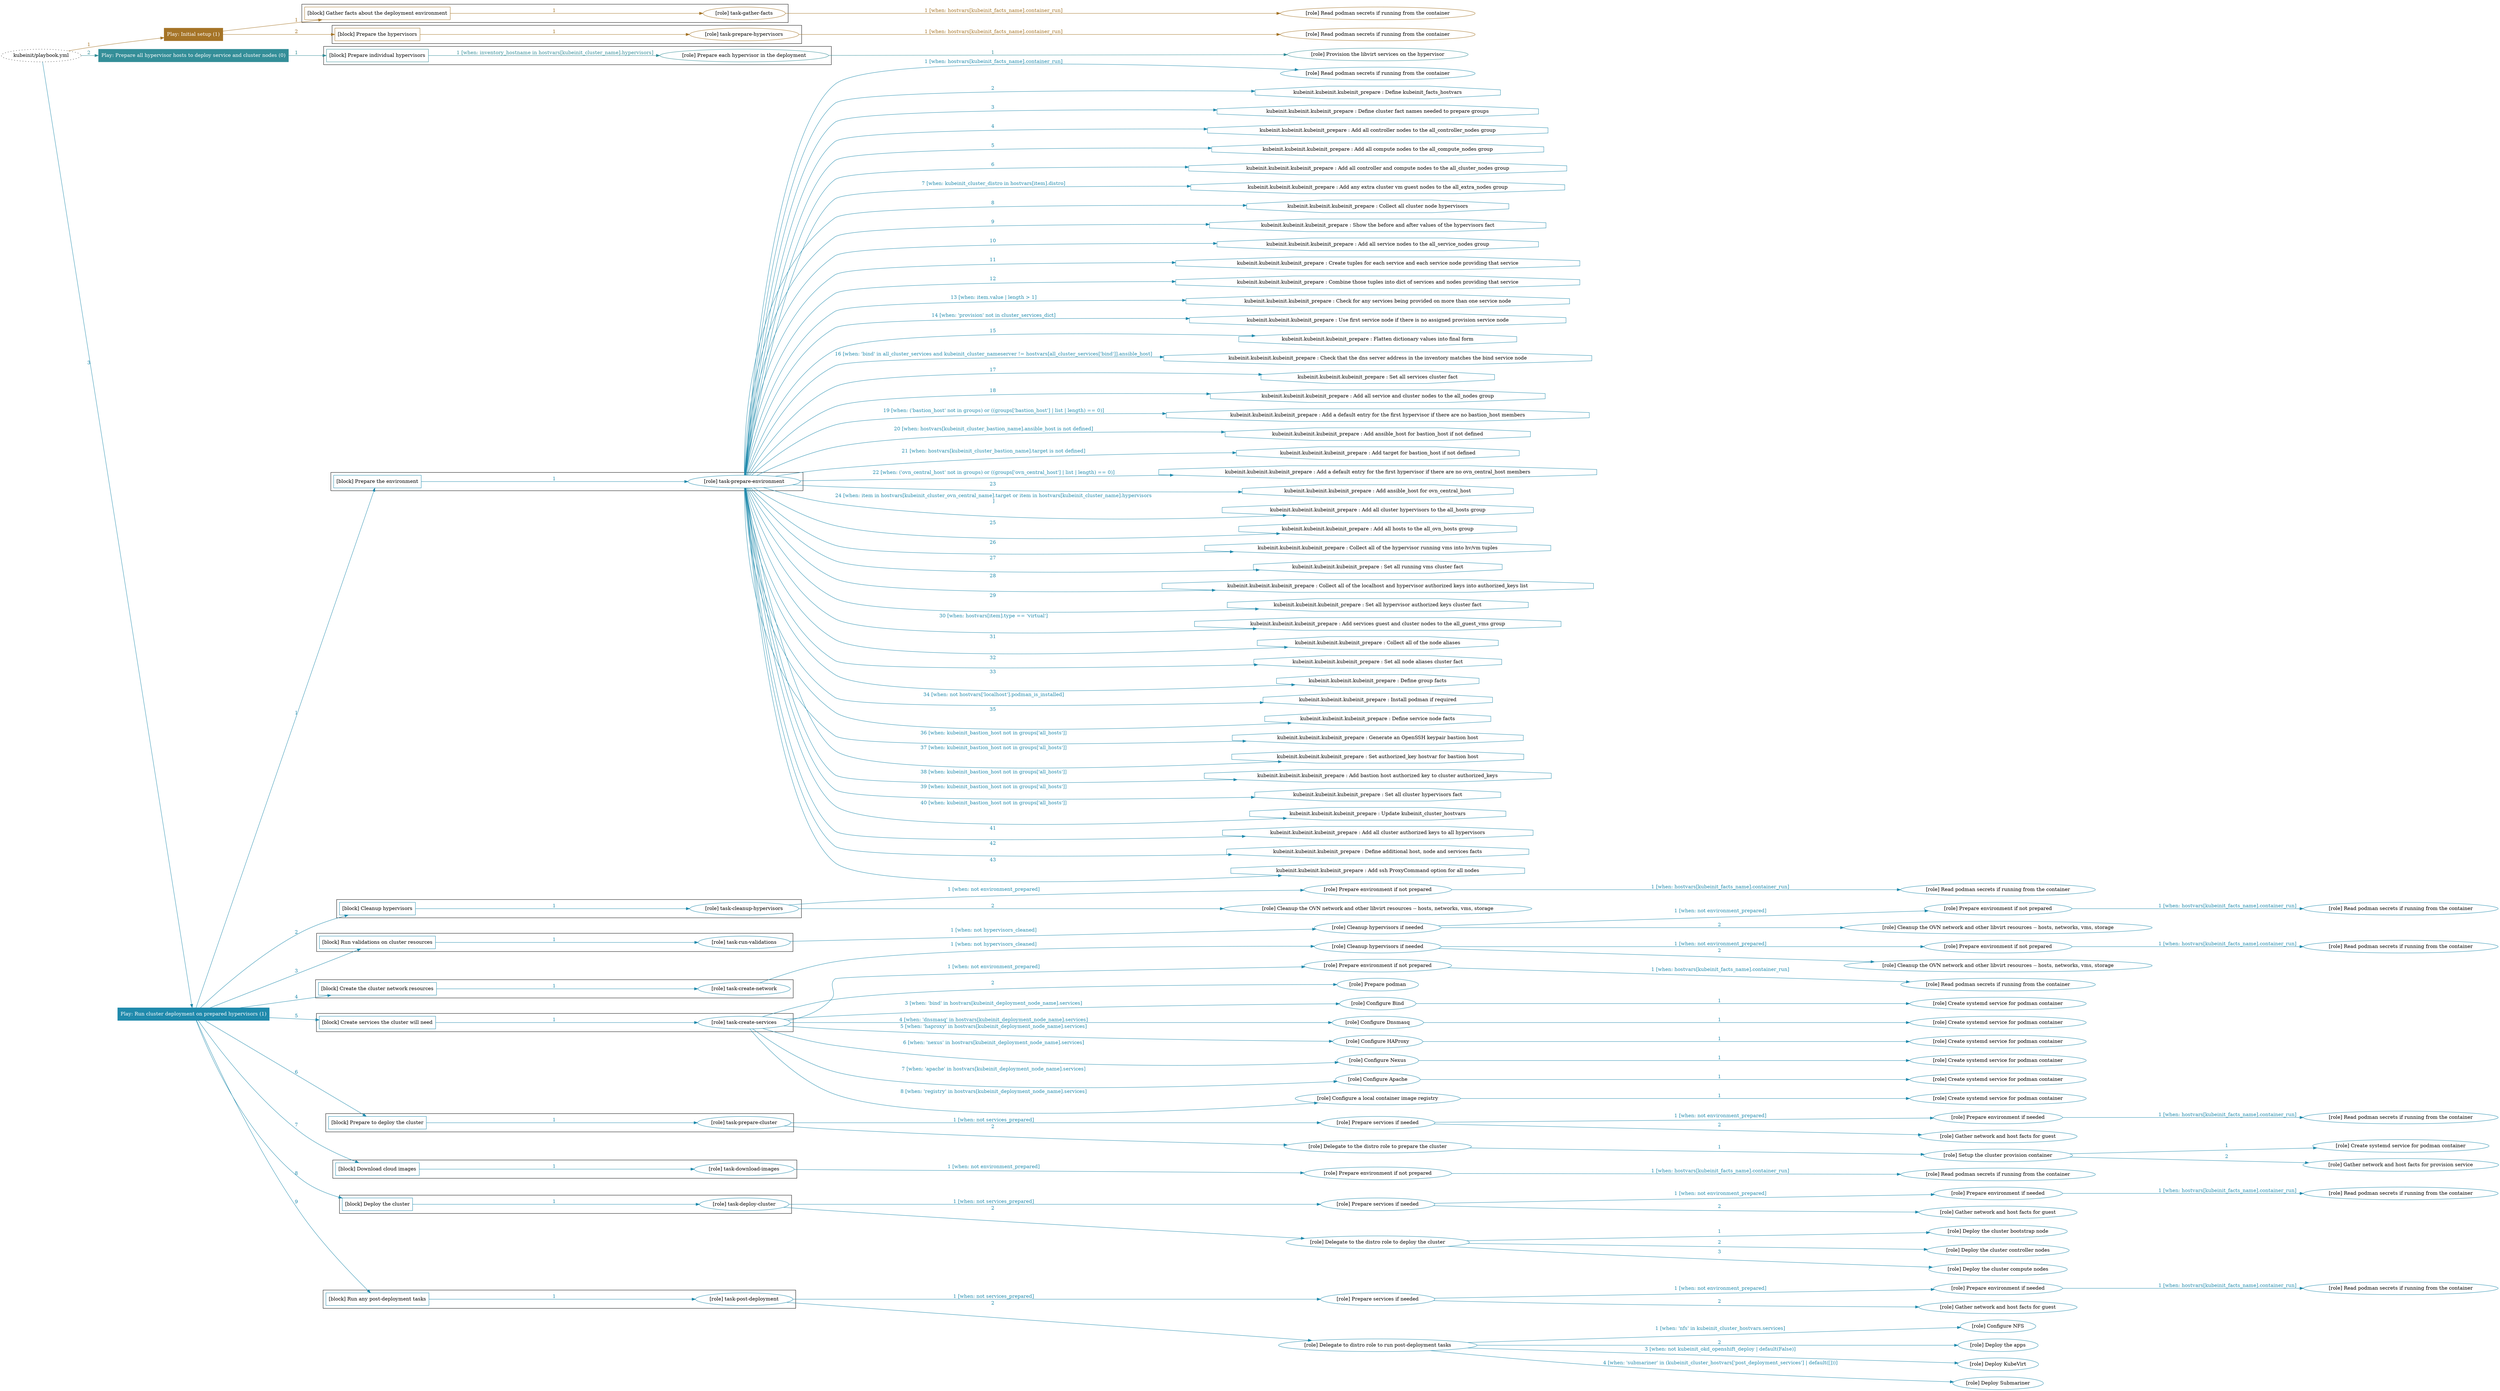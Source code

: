 digraph {
	graph [concentrate=true ordering=in rankdir=LR ratio=fill]
	edge [esep=5 sep=10]
	"kubeinit/playbook.yml" [id=root_node style=dotted]
	play_0750c342 [label="Play: Initial setup (1)" color="#a57427" fontcolor="#ffffff" id=play_0750c342 shape=box style=filled tooltip=localhost]
	"kubeinit/playbook.yml" -> play_0750c342 [label="1 " color="#a57427" fontcolor="#a57427" id=edge_cd7ab00b labeltooltip="1 " tooltip="1 "]
	subgraph "Read podman secrets if running from the container" {
		role_b4f8dbbe [label="[role] Read podman secrets if running from the container" color="#a57427" id=role_b4f8dbbe tooltip="Read podman secrets if running from the container"]
	}
	subgraph "task-gather-facts" {
		role_59fa0442 [label="[role] task-gather-facts" color="#a57427" id=role_59fa0442 tooltip="task-gather-facts"]
		role_59fa0442 -> role_b4f8dbbe [label="1 [when: hostvars[kubeinit_facts_name].container_run]" color="#a57427" fontcolor="#a57427" id=edge_5809fa13 labeltooltip="1 [when: hostvars[kubeinit_facts_name].container_run]" tooltip="1 [when: hostvars[kubeinit_facts_name].container_run]"]
	}
	subgraph "Read podman secrets if running from the container" {
		role_ba19ca9f [label="[role] Read podman secrets if running from the container" color="#a57427" id=role_ba19ca9f tooltip="Read podman secrets if running from the container"]
	}
	subgraph "task-prepare-hypervisors" {
		role_26409fd7 [label="[role] task-prepare-hypervisors" color="#a57427" id=role_26409fd7 tooltip="task-prepare-hypervisors"]
		role_26409fd7 -> role_ba19ca9f [label="1 [when: hostvars[kubeinit_facts_name].container_run]" color="#a57427" fontcolor="#a57427" id=edge_7b28fd27 labeltooltip="1 [when: hostvars[kubeinit_facts_name].container_run]" tooltip="1 [when: hostvars[kubeinit_facts_name].container_run]"]
	}
	subgraph "Play: Initial setup (1)" {
		play_0750c342 -> block_a56af4fc [label=1 color="#a57427" fontcolor="#a57427" id=edge_310ad027 labeltooltip=1 tooltip=1]
		subgraph cluster_block_a56af4fc {
			block_a56af4fc [label="[block] Gather facts about the deployment environment" color="#a57427" id=block_a56af4fc labeltooltip="Gather facts about the deployment environment" shape=box tooltip="Gather facts about the deployment environment"]
			block_a56af4fc -> role_59fa0442 [label="1 " color="#a57427" fontcolor="#a57427" id=edge_2b6f80ed labeltooltip="1 " tooltip="1 "]
		}
		play_0750c342 -> block_34ead223 [label=2 color="#a57427" fontcolor="#a57427" id=edge_8c67d4a4 labeltooltip=2 tooltip=2]
		subgraph cluster_block_34ead223 {
			block_34ead223 [label="[block] Prepare the hypervisors" color="#a57427" id=block_34ead223 labeltooltip="Prepare the hypervisors" shape=box tooltip="Prepare the hypervisors"]
			block_34ead223 -> role_26409fd7 [label="1 " color="#a57427" fontcolor="#a57427" id=edge_e197d2fa labeltooltip="1 " tooltip="1 "]
		}
	}
	play_acce6127 [label="Play: Prepare all hypervisor hosts to deploy service and cluster nodes (0)" color="#348e98" fontcolor="#ffffff" id=play_acce6127 shape=box style=filled tooltip="Play: Prepare all hypervisor hosts to deploy service and cluster nodes (0)"]
	"kubeinit/playbook.yml" -> play_acce6127 [label="2 " color="#348e98" fontcolor="#348e98" id=edge_386b9043 labeltooltip="2 " tooltip="2 "]
	subgraph "Provision the libvirt services on the hypervisor" {
		role_bcc1d21d [label="[role] Provision the libvirt services on the hypervisor" color="#348e98" id=role_bcc1d21d tooltip="Provision the libvirt services on the hypervisor"]
	}
	subgraph "Prepare each hypervisor in the deployment" {
		role_1dcd728d [label="[role] Prepare each hypervisor in the deployment" color="#348e98" id=role_1dcd728d tooltip="Prepare each hypervisor in the deployment"]
		role_1dcd728d -> role_bcc1d21d [label="1 " color="#348e98" fontcolor="#348e98" id=edge_e97623fa labeltooltip="1 " tooltip="1 "]
	}
	subgraph "Play: Prepare all hypervisor hosts to deploy service and cluster nodes (0)" {
		play_acce6127 -> block_71f68fdb [label=1 color="#348e98" fontcolor="#348e98" id=edge_a4d4b7b7 labeltooltip=1 tooltip=1]
		subgraph cluster_block_71f68fdb {
			block_71f68fdb [label="[block] Prepare individual hypervisors" color="#348e98" id=block_71f68fdb labeltooltip="Prepare individual hypervisors" shape=box tooltip="Prepare individual hypervisors"]
			block_71f68fdb -> role_1dcd728d [label="1 [when: inventory_hostname in hostvars[kubeinit_cluster_name].hypervisors]" color="#348e98" fontcolor="#348e98" id=edge_251f8627 labeltooltip="1 [when: inventory_hostname in hostvars[kubeinit_cluster_name].hypervisors]" tooltip="1 [when: inventory_hostname in hostvars[kubeinit_cluster_name].hypervisors]"]
		}
	}
	play_defe7d44 [label="Play: Run cluster deployment on prepared hypervisors (1)" color="#208aac" fontcolor="#ffffff" id=play_defe7d44 shape=box style=filled tooltip=localhost]
	"kubeinit/playbook.yml" -> play_defe7d44 [label="3 " color="#208aac" fontcolor="#208aac" id=edge_e9c4665d labeltooltip="3 " tooltip="3 "]
	subgraph "Read podman secrets if running from the container" {
		role_ded83937 [label="[role] Read podman secrets if running from the container" color="#208aac" id=role_ded83937 tooltip="Read podman secrets if running from the container"]
	}
	subgraph "task-prepare-environment" {
		role_6738e294 [label="[role] task-prepare-environment" color="#208aac" id=role_6738e294 tooltip="task-prepare-environment"]
		role_6738e294 -> role_ded83937 [label="1 [when: hostvars[kubeinit_facts_name].container_run]" color="#208aac" fontcolor="#208aac" id=edge_c6b33b0e labeltooltip="1 [when: hostvars[kubeinit_facts_name].container_run]" tooltip="1 [when: hostvars[kubeinit_facts_name].container_run]"]
		task_a7ee99b5 [label="kubeinit.kubeinit.kubeinit_prepare : Define kubeinit_facts_hostvars" color="#208aac" id=task_a7ee99b5 shape=octagon tooltip="kubeinit.kubeinit.kubeinit_prepare : Define kubeinit_facts_hostvars"]
		role_6738e294 -> task_a7ee99b5 [label="2 " color="#208aac" fontcolor="#208aac" id=edge_3685bea6 labeltooltip="2 " tooltip="2 "]
		task_901c59c9 [label="kubeinit.kubeinit.kubeinit_prepare : Define cluster fact names needed to prepare groups" color="#208aac" id=task_901c59c9 shape=octagon tooltip="kubeinit.kubeinit.kubeinit_prepare : Define cluster fact names needed to prepare groups"]
		role_6738e294 -> task_901c59c9 [label="3 " color="#208aac" fontcolor="#208aac" id=edge_b41d7143 labeltooltip="3 " tooltip="3 "]
		task_30855913 [label="kubeinit.kubeinit.kubeinit_prepare : Add all controller nodes to the all_controller_nodes group" color="#208aac" id=task_30855913 shape=octagon tooltip="kubeinit.kubeinit.kubeinit_prepare : Add all controller nodes to the all_controller_nodes group"]
		role_6738e294 -> task_30855913 [label="4 " color="#208aac" fontcolor="#208aac" id=edge_d11277e4 labeltooltip="4 " tooltip="4 "]
		task_7988deaf [label="kubeinit.kubeinit.kubeinit_prepare : Add all compute nodes to the all_compute_nodes group" color="#208aac" id=task_7988deaf shape=octagon tooltip="kubeinit.kubeinit.kubeinit_prepare : Add all compute nodes to the all_compute_nodes group"]
		role_6738e294 -> task_7988deaf [label="5 " color="#208aac" fontcolor="#208aac" id=edge_8cef74d5 labeltooltip="5 " tooltip="5 "]
		task_b2cf9618 [label="kubeinit.kubeinit.kubeinit_prepare : Add all controller and compute nodes to the all_cluster_nodes group" color="#208aac" id=task_b2cf9618 shape=octagon tooltip="kubeinit.kubeinit.kubeinit_prepare : Add all controller and compute nodes to the all_cluster_nodes group"]
		role_6738e294 -> task_b2cf9618 [label="6 " color="#208aac" fontcolor="#208aac" id=edge_cb36f9f9 labeltooltip="6 " tooltip="6 "]
		task_8db03744 [label="kubeinit.kubeinit.kubeinit_prepare : Add any extra cluster vm guest nodes to the all_extra_nodes group" color="#208aac" id=task_8db03744 shape=octagon tooltip="kubeinit.kubeinit.kubeinit_prepare : Add any extra cluster vm guest nodes to the all_extra_nodes group"]
		role_6738e294 -> task_8db03744 [label="7 [when: kubeinit_cluster_distro in hostvars[item].distro]" color="#208aac" fontcolor="#208aac" id=edge_9c3bc94d labeltooltip="7 [when: kubeinit_cluster_distro in hostvars[item].distro]" tooltip="7 [when: kubeinit_cluster_distro in hostvars[item].distro]"]
		task_4fd20e1c [label="kubeinit.kubeinit.kubeinit_prepare : Collect all cluster node hypervisors" color="#208aac" id=task_4fd20e1c shape=octagon tooltip="kubeinit.kubeinit.kubeinit_prepare : Collect all cluster node hypervisors"]
		role_6738e294 -> task_4fd20e1c [label="8 " color="#208aac" fontcolor="#208aac" id=edge_742797e6 labeltooltip="8 " tooltip="8 "]
		task_ff12f135 [label="kubeinit.kubeinit.kubeinit_prepare : Show the before and after values of the hypervisors fact" color="#208aac" id=task_ff12f135 shape=octagon tooltip="kubeinit.kubeinit.kubeinit_prepare : Show the before and after values of the hypervisors fact"]
		role_6738e294 -> task_ff12f135 [label="9 " color="#208aac" fontcolor="#208aac" id=edge_9cc5b2fb labeltooltip="9 " tooltip="9 "]
		task_de81e41e [label="kubeinit.kubeinit.kubeinit_prepare : Add all service nodes to the all_service_nodes group" color="#208aac" id=task_de81e41e shape=octagon tooltip="kubeinit.kubeinit.kubeinit_prepare : Add all service nodes to the all_service_nodes group"]
		role_6738e294 -> task_de81e41e [label="10 " color="#208aac" fontcolor="#208aac" id=edge_3a4490fd labeltooltip="10 " tooltip="10 "]
		task_b5bfae6d [label="kubeinit.kubeinit.kubeinit_prepare : Create tuples for each service and each service node providing that service" color="#208aac" id=task_b5bfae6d shape=octagon tooltip="kubeinit.kubeinit.kubeinit_prepare : Create tuples for each service and each service node providing that service"]
		role_6738e294 -> task_b5bfae6d [label="11 " color="#208aac" fontcolor="#208aac" id=edge_7dd55641 labeltooltip="11 " tooltip="11 "]
		task_fe66a1b2 [label="kubeinit.kubeinit.kubeinit_prepare : Combine those tuples into dict of services and nodes providing that service" color="#208aac" id=task_fe66a1b2 shape=octagon tooltip="kubeinit.kubeinit.kubeinit_prepare : Combine those tuples into dict of services and nodes providing that service"]
		role_6738e294 -> task_fe66a1b2 [label="12 " color="#208aac" fontcolor="#208aac" id=edge_0180ec2f labeltooltip="12 " tooltip="12 "]
		task_8ec5213f [label="kubeinit.kubeinit.kubeinit_prepare : Check for any services being provided on more than one service node" color="#208aac" id=task_8ec5213f shape=octagon tooltip="kubeinit.kubeinit.kubeinit_prepare : Check for any services being provided on more than one service node"]
		role_6738e294 -> task_8ec5213f [label="13 [when: item.value | length > 1]" color="#208aac" fontcolor="#208aac" id=edge_d1ba348f labeltooltip="13 [when: item.value | length > 1]" tooltip="13 [when: item.value | length > 1]"]
		task_846b5fb4 [label="kubeinit.kubeinit.kubeinit_prepare : Use first service node if there is no assigned provision service node" color="#208aac" id=task_846b5fb4 shape=octagon tooltip="kubeinit.kubeinit.kubeinit_prepare : Use first service node if there is no assigned provision service node"]
		role_6738e294 -> task_846b5fb4 [label="14 [when: 'provision' not in cluster_services_dict]" color="#208aac" fontcolor="#208aac" id=edge_5fa0a3f3 labeltooltip="14 [when: 'provision' not in cluster_services_dict]" tooltip="14 [when: 'provision' not in cluster_services_dict]"]
		task_5d16819e [label="kubeinit.kubeinit.kubeinit_prepare : Flatten dictionary values into final form" color="#208aac" id=task_5d16819e shape=octagon tooltip="kubeinit.kubeinit.kubeinit_prepare : Flatten dictionary values into final form"]
		role_6738e294 -> task_5d16819e [label="15 " color="#208aac" fontcolor="#208aac" id=edge_2e2dce65 labeltooltip="15 " tooltip="15 "]
		task_d8ac1c28 [label="kubeinit.kubeinit.kubeinit_prepare : Check that the dns server address in the inventory matches the bind service node" color="#208aac" id=task_d8ac1c28 shape=octagon tooltip="kubeinit.kubeinit.kubeinit_prepare : Check that the dns server address in the inventory matches the bind service node"]
		role_6738e294 -> task_d8ac1c28 [label="16 [when: 'bind' in all_cluster_services and kubeinit_cluster_nameserver != hostvars[all_cluster_services['bind']].ansible_host]" color="#208aac" fontcolor="#208aac" id=edge_bf0bb4c6 labeltooltip="16 [when: 'bind' in all_cluster_services and kubeinit_cluster_nameserver != hostvars[all_cluster_services['bind']].ansible_host]" tooltip="16 [when: 'bind' in all_cluster_services and kubeinit_cluster_nameserver != hostvars[all_cluster_services['bind']].ansible_host]"]
		task_f76924d7 [label="kubeinit.kubeinit.kubeinit_prepare : Set all services cluster fact" color="#208aac" id=task_f76924d7 shape=octagon tooltip="kubeinit.kubeinit.kubeinit_prepare : Set all services cluster fact"]
		role_6738e294 -> task_f76924d7 [label="17 " color="#208aac" fontcolor="#208aac" id=edge_b70cb277 labeltooltip="17 " tooltip="17 "]
		task_6c357f5b [label="kubeinit.kubeinit.kubeinit_prepare : Add all service and cluster nodes to the all_nodes group" color="#208aac" id=task_6c357f5b shape=octagon tooltip="kubeinit.kubeinit.kubeinit_prepare : Add all service and cluster nodes to the all_nodes group"]
		role_6738e294 -> task_6c357f5b [label="18 " color="#208aac" fontcolor="#208aac" id=edge_6fe3b183 labeltooltip="18 " tooltip="18 "]
		task_a855d10a [label="kubeinit.kubeinit.kubeinit_prepare : Add a default entry for the first hypervisor if there are no bastion_host members" color="#208aac" id=task_a855d10a shape=octagon tooltip="kubeinit.kubeinit.kubeinit_prepare : Add a default entry for the first hypervisor if there are no bastion_host members"]
		role_6738e294 -> task_a855d10a [label="19 [when: ('bastion_host' not in groups) or ((groups['bastion_host'] | list | length) == 0)]" color="#208aac" fontcolor="#208aac" id=edge_f35ee089 labeltooltip="19 [when: ('bastion_host' not in groups) or ((groups['bastion_host'] | list | length) == 0)]" tooltip="19 [when: ('bastion_host' not in groups) or ((groups['bastion_host'] | list | length) == 0)]"]
		task_51d59e52 [label="kubeinit.kubeinit.kubeinit_prepare : Add ansible_host for bastion_host if not defined" color="#208aac" id=task_51d59e52 shape=octagon tooltip="kubeinit.kubeinit.kubeinit_prepare : Add ansible_host for bastion_host if not defined"]
		role_6738e294 -> task_51d59e52 [label="20 [when: hostvars[kubeinit_cluster_bastion_name].ansible_host is not defined]" color="#208aac" fontcolor="#208aac" id=edge_2c4a869c labeltooltip="20 [when: hostvars[kubeinit_cluster_bastion_name].ansible_host is not defined]" tooltip="20 [when: hostvars[kubeinit_cluster_bastion_name].ansible_host is not defined]"]
		task_f49da824 [label="kubeinit.kubeinit.kubeinit_prepare : Add target for bastion_host if not defined" color="#208aac" id=task_f49da824 shape=octagon tooltip="kubeinit.kubeinit.kubeinit_prepare : Add target for bastion_host if not defined"]
		role_6738e294 -> task_f49da824 [label="21 [when: hostvars[kubeinit_cluster_bastion_name].target is not defined]" color="#208aac" fontcolor="#208aac" id=edge_ed4723fa labeltooltip="21 [when: hostvars[kubeinit_cluster_bastion_name].target is not defined]" tooltip="21 [when: hostvars[kubeinit_cluster_bastion_name].target is not defined]"]
		task_355dfbe6 [label="kubeinit.kubeinit.kubeinit_prepare : Add a default entry for the first hypervisor if there are no ovn_central_host members" color="#208aac" id=task_355dfbe6 shape=octagon tooltip="kubeinit.kubeinit.kubeinit_prepare : Add a default entry for the first hypervisor if there are no ovn_central_host members"]
		role_6738e294 -> task_355dfbe6 [label="22 [when: ('ovn_central_host' not in groups) or ((groups['ovn_central_host'] | list | length) == 0)]" color="#208aac" fontcolor="#208aac" id=edge_ed050da9 labeltooltip="22 [when: ('ovn_central_host' not in groups) or ((groups['ovn_central_host'] | list | length) == 0)]" tooltip="22 [when: ('ovn_central_host' not in groups) or ((groups['ovn_central_host'] | list | length) == 0)]"]
		task_a4a00b4c [label="kubeinit.kubeinit.kubeinit_prepare : Add ansible_host for ovn_central_host" color="#208aac" id=task_a4a00b4c shape=octagon tooltip="kubeinit.kubeinit.kubeinit_prepare : Add ansible_host for ovn_central_host"]
		role_6738e294 -> task_a4a00b4c [label="23 " color="#208aac" fontcolor="#208aac" id=edge_114f95b7 labeltooltip="23 " tooltip="23 "]
		task_a72c493d [label="kubeinit.kubeinit.kubeinit_prepare : Add all cluster hypervisors to the all_hosts group" color="#208aac" id=task_a72c493d shape=octagon tooltip="kubeinit.kubeinit.kubeinit_prepare : Add all cluster hypervisors to the all_hosts group"]
		role_6738e294 -> task_a72c493d [label="24 [when: item in hostvars[kubeinit_cluster_ovn_central_name].target or item in hostvars[kubeinit_cluster_name].hypervisors
]" color="#208aac" fontcolor="#208aac" id=edge_83f2b2b4 labeltooltip="24 [when: item in hostvars[kubeinit_cluster_ovn_central_name].target or item in hostvars[kubeinit_cluster_name].hypervisors
]" tooltip="24 [when: item in hostvars[kubeinit_cluster_ovn_central_name].target or item in hostvars[kubeinit_cluster_name].hypervisors
]"]
		task_2e0d4c7d [label="kubeinit.kubeinit.kubeinit_prepare : Add all hosts to the all_ovn_hosts group" color="#208aac" id=task_2e0d4c7d shape=octagon tooltip="kubeinit.kubeinit.kubeinit_prepare : Add all hosts to the all_ovn_hosts group"]
		role_6738e294 -> task_2e0d4c7d [label="25 " color="#208aac" fontcolor="#208aac" id=edge_40facaba labeltooltip="25 " tooltip="25 "]
		task_2628ba61 [label="kubeinit.kubeinit.kubeinit_prepare : Collect all of the hypervisor running vms into hv/vm tuples" color="#208aac" id=task_2628ba61 shape=octagon tooltip="kubeinit.kubeinit.kubeinit_prepare : Collect all of the hypervisor running vms into hv/vm tuples"]
		role_6738e294 -> task_2628ba61 [label="26 " color="#208aac" fontcolor="#208aac" id=edge_1b3a96f9 labeltooltip="26 " tooltip="26 "]
		task_77c4fe24 [label="kubeinit.kubeinit.kubeinit_prepare : Set all running vms cluster fact" color="#208aac" id=task_77c4fe24 shape=octagon tooltip="kubeinit.kubeinit.kubeinit_prepare : Set all running vms cluster fact"]
		role_6738e294 -> task_77c4fe24 [label="27 " color="#208aac" fontcolor="#208aac" id=edge_c7836c38 labeltooltip="27 " tooltip="27 "]
		task_bbc47a83 [label="kubeinit.kubeinit.kubeinit_prepare : Collect all of the localhost and hypervisor authorized keys into authorized_keys list" color="#208aac" id=task_bbc47a83 shape=octagon tooltip="kubeinit.kubeinit.kubeinit_prepare : Collect all of the localhost and hypervisor authorized keys into authorized_keys list"]
		role_6738e294 -> task_bbc47a83 [label="28 " color="#208aac" fontcolor="#208aac" id=edge_43bd6fa8 labeltooltip="28 " tooltip="28 "]
		task_c9c0b749 [label="kubeinit.kubeinit.kubeinit_prepare : Set all hypervisor authorized keys cluster fact" color="#208aac" id=task_c9c0b749 shape=octagon tooltip="kubeinit.kubeinit.kubeinit_prepare : Set all hypervisor authorized keys cluster fact"]
		role_6738e294 -> task_c9c0b749 [label="29 " color="#208aac" fontcolor="#208aac" id=edge_d86fe4d7 labeltooltip="29 " tooltip="29 "]
		task_cf0b737d [label="kubeinit.kubeinit.kubeinit_prepare : Add services guest and cluster nodes to the all_guest_vms group" color="#208aac" id=task_cf0b737d shape=octagon tooltip="kubeinit.kubeinit.kubeinit_prepare : Add services guest and cluster nodes to the all_guest_vms group"]
		role_6738e294 -> task_cf0b737d [label="30 [when: hostvars[item].type == 'virtual']" color="#208aac" fontcolor="#208aac" id=edge_9edc6613 labeltooltip="30 [when: hostvars[item].type == 'virtual']" tooltip="30 [when: hostvars[item].type == 'virtual']"]
		task_7d52cacf [label="kubeinit.kubeinit.kubeinit_prepare : Collect all of the node aliases" color="#208aac" id=task_7d52cacf shape=octagon tooltip="kubeinit.kubeinit.kubeinit_prepare : Collect all of the node aliases"]
		role_6738e294 -> task_7d52cacf [label="31 " color="#208aac" fontcolor="#208aac" id=edge_742c188f labeltooltip="31 " tooltip="31 "]
		task_f2b3d2d5 [label="kubeinit.kubeinit.kubeinit_prepare : Set all node aliases cluster fact" color="#208aac" id=task_f2b3d2d5 shape=octagon tooltip="kubeinit.kubeinit.kubeinit_prepare : Set all node aliases cluster fact"]
		role_6738e294 -> task_f2b3d2d5 [label="32 " color="#208aac" fontcolor="#208aac" id=edge_334b7150 labeltooltip="32 " tooltip="32 "]
		task_d31c78da [label="kubeinit.kubeinit.kubeinit_prepare : Define group facts" color="#208aac" id=task_d31c78da shape=octagon tooltip="kubeinit.kubeinit.kubeinit_prepare : Define group facts"]
		role_6738e294 -> task_d31c78da [label="33 " color="#208aac" fontcolor="#208aac" id=edge_0a697d70 labeltooltip="33 " tooltip="33 "]
		task_1af336a4 [label="kubeinit.kubeinit.kubeinit_prepare : Install podman if required" color="#208aac" id=task_1af336a4 shape=octagon tooltip="kubeinit.kubeinit.kubeinit_prepare : Install podman if required"]
		role_6738e294 -> task_1af336a4 [label="34 [when: not hostvars['localhost'].podman_is_installed]" color="#208aac" fontcolor="#208aac" id=edge_3eaaa872 labeltooltip="34 [when: not hostvars['localhost'].podman_is_installed]" tooltip="34 [when: not hostvars['localhost'].podman_is_installed]"]
		task_78cdea9b [label="kubeinit.kubeinit.kubeinit_prepare : Define service node facts" color="#208aac" id=task_78cdea9b shape=octagon tooltip="kubeinit.kubeinit.kubeinit_prepare : Define service node facts"]
		role_6738e294 -> task_78cdea9b [label="35 " color="#208aac" fontcolor="#208aac" id=edge_966bbf90 labeltooltip="35 " tooltip="35 "]
		task_11913250 [label="kubeinit.kubeinit.kubeinit_prepare : Generate an OpenSSH keypair bastion host" color="#208aac" id=task_11913250 shape=octagon tooltip="kubeinit.kubeinit.kubeinit_prepare : Generate an OpenSSH keypair bastion host"]
		role_6738e294 -> task_11913250 [label="36 [when: kubeinit_bastion_host not in groups['all_hosts']]" color="#208aac" fontcolor="#208aac" id=edge_60a6ae35 labeltooltip="36 [when: kubeinit_bastion_host not in groups['all_hosts']]" tooltip="36 [when: kubeinit_bastion_host not in groups['all_hosts']]"]
		task_5832301c [label="kubeinit.kubeinit.kubeinit_prepare : Set authorized_key hostvar for bastion host" color="#208aac" id=task_5832301c shape=octagon tooltip="kubeinit.kubeinit.kubeinit_prepare : Set authorized_key hostvar for bastion host"]
		role_6738e294 -> task_5832301c [label="37 [when: kubeinit_bastion_host not in groups['all_hosts']]" color="#208aac" fontcolor="#208aac" id=edge_088b9211 labeltooltip="37 [when: kubeinit_bastion_host not in groups['all_hosts']]" tooltip="37 [when: kubeinit_bastion_host not in groups['all_hosts']]"]
		task_c9309b7a [label="kubeinit.kubeinit.kubeinit_prepare : Add bastion host authorized key to cluster authorized_keys" color="#208aac" id=task_c9309b7a shape=octagon tooltip="kubeinit.kubeinit.kubeinit_prepare : Add bastion host authorized key to cluster authorized_keys"]
		role_6738e294 -> task_c9309b7a [label="38 [when: kubeinit_bastion_host not in groups['all_hosts']]" color="#208aac" fontcolor="#208aac" id=edge_61eada95 labeltooltip="38 [when: kubeinit_bastion_host not in groups['all_hosts']]" tooltip="38 [when: kubeinit_bastion_host not in groups['all_hosts']]"]
		task_9e5140c2 [label="kubeinit.kubeinit.kubeinit_prepare : Set all cluster hypervisors fact" color="#208aac" id=task_9e5140c2 shape=octagon tooltip="kubeinit.kubeinit.kubeinit_prepare : Set all cluster hypervisors fact"]
		role_6738e294 -> task_9e5140c2 [label="39 [when: kubeinit_bastion_host not in groups['all_hosts']]" color="#208aac" fontcolor="#208aac" id=edge_91af032f labeltooltip="39 [when: kubeinit_bastion_host not in groups['all_hosts']]" tooltip="39 [when: kubeinit_bastion_host not in groups['all_hosts']]"]
		task_94124c3d [label="kubeinit.kubeinit.kubeinit_prepare : Update kubeinit_cluster_hostvars" color="#208aac" id=task_94124c3d shape=octagon tooltip="kubeinit.kubeinit.kubeinit_prepare : Update kubeinit_cluster_hostvars"]
		role_6738e294 -> task_94124c3d [label="40 [when: kubeinit_bastion_host not in groups['all_hosts']]" color="#208aac" fontcolor="#208aac" id=edge_836b0a55 labeltooltip="40 [when: kubeinit_bastion_host not in groups['all_hosts']]" tooltip="40 [when: kubeinit_bastion_host not in groups['all_hosts']]"]
		task_5de2e914 [label="kubeinit.kubeinit.kubeinit_prepare : Add all cluster authorized keys to all hypervisors" color="#208aac" id=task_5de2e914 shape=octagon tooltip="kubeinit.kubeinit.kubeinit_prepare : Add all cluster authorized keys to all hypervisors"]
		role_6738e294 -> task_5de2e914 [label="41 " color="#208aac" fontcolor="#208aac" id=edge_c205887a labeltooltip="41 " tooltip="41 "]
		task_0eb5ec5f [label="kubeinit.kubeinit.kubeinit_prepare : Define additional host, node and services facts" color="#208aac" id=task_0eb5ec5f shape=octagon tooltip="kubeinit.kubeinit.kubeinit_prepare : Define additional host, node and services facts"]
		role_6738e294 -> task_0eb5ec5f [label="42 " color="#208aac" fontcolor="#208aac" id=edge_37d6590b labeltooltip="42 " tooltip="42 "]
		task_e4d03f3c [label="kubeinit.kubeinit.kubeinit_prepare : Add ssh ProxyCommand option for all nodes" color="#208aac" id=task_e4d03f3c shape=octagon tooltip="kubeinit.kubeinit.kubeinit_prepare : Add ssh ProxyCommand option for all nodes"]
		role_6738e294 -> task_e4d03f3c [label="43 " color="#208aac" fontcolor="#208aac" id=edge_072eeece labeltooltip="43 " tooltip="43 "]
	}
	subgraph "Read podman secrets if running from the container" {
		role_9cf4b671 [label="[role] Read podman secrets if running from the container" color="#208aac" id=role_9cf4b671 tooltip="Read podman secrets if running from the container"]
	}
	subgraph "Prepare environment if not prepared" {
		role_4db2438a [label="[role] Prepare environment if not prepared" color="#208aac" id=role_4db2438a tooltip="Prepare environment if not prepared"]
		role_4db2438a -> role_9cf4b671 [label="1 [when: hostvars[kubeinit_facts_name].container_run]" color="#208aac" fontcolor="#208aac" id=edge_645856cc labeltooltip="1 [when: hostvars[kubeinit_facts_name].container_run]" tooltip="1 [when: hostvars[kubeinit_facts_name].container_run]"]
	}
	subgraph "Cleanup the OVN network and other libvirt resources -- hosts, networks, vms, storage" {
		role_7667d8f0 [label="[role] Cleanup the OVN network and other libvirt resources -- hosts, networks, vms, storage" color="#208aac" id=role_7667d8f0 tooltip="Cleanup the OVN network and other libvirt resources -- hosts, networks, vms, storage"]
	}
	subgraph "task-cleanup-hypervisors" {
		role_ce7c150f [label="[role] task-cleanup-hypervisors" color="#208aac" id=role_ce7c150f tooltip="task-cleanup-hypervisors"]
		role_ce7c150f -> role_4db2438a [label="1 [when: not environment_prepared]" color="#208aac" fontcolor="#208aac" id=edge_ef11c514 labeltooltip="1 [when: not environment_prepared]" tooltip="1 [when: not environment_prepared]"]
		role_ce7c150f -> role_7667d8f0 [label="2 " color="#208aac" fontcolor="#208aac" id=edge_974cb51a labeltooltip="2 " tooltip="2 "]
	}
	subgraph "Read podman secrets if running from the container" {
		role_9a7134e4 [label="[role] Read podman secrets if running from the container" color="#208aac" id=role_9a7134e4 tooltip="Read podman secrets if running from the container"]
	}
	subgraph "Prepare environment if not prepared" {
		role_61463356 [label="[role] Prepare environment if not prepared" color="#208aac" id=role_61463356 tooltip="Prepare environment if not prepared"]
		role_61463356 -> role_9a7134e4 [label="1 [when: hostvars[kubeinit_facts_name].container_run]" color="#208aac" fontcolor="#208aac" id=edge_81e6552b labeltooltip="1 [when: hostvars[kubeinit_facts_name].container_run]" tooltip="1 [when: hostvars[kubeinit_facts_name].container_run]"]
	}
	subgraph "Cleanup the OVN network and other libvirt resources -- hosts, networks, vms, storage" {
		role_36a6f5f3 [label="[role] Cleanup the OVN network and other libvirt resources -- hosts, networks, vms, storage" color="#208aac" id=role_36a6f5f3 tooltip="Cleanup the OVN network and other libvirt resources -- hosts, networks, vms, storage"]
	}
	subgraph "Cleanup hypervisors if needed" {
		role_6817284a [label="[role] Cleanup hypervisors if needed" color="#208aac" id=role_6817284a tooltip="Cleanup hypervisors if needed"]
		role_6817284a -> role_61463356 [label="1 [when: not environment_prepared]" color="#208aac" fontcolor="#208aac" id=edge_29b7a010 labeltooltip="1 [when: not environment_prepared]" tooltip="1 [when: not environment_prepared]"]
		role_6817284a -> role_36a6f5f3 [label="2 " color="#208aac" fontcolor="#208aac" id=edge_4efae8d0 labeltooltip="2 " tooltip="2 "]
	}
	subgraph "task-run-validations" {
		role_c530c5a0 [label="[role] task-run-validations" color="#208aac" id=role_c530c5a0 tooltip="task-run-validations"]
		role_c530c5a0 -> role_6817284a [label="1 [when: not hypervisors_cleaned]" color="#208aac" fontcolor="#208aac" id=edge_19966ea4 labeltooltip="1 [when: not hypervisors_cleaned]" tooltip="1 [when: not hypervisors_cleaned]"]
	}
	subgraph "Read podman secrets if running from the container" {
		role_5fb727bd [label="[role] Read podman secrets if running from the container" color="#208aac" id=role_5fb727bd tooltip="Read podman secrets if running from the container"]
	}
	subgraph "Prepare environment if not prepared" {
		role_a0a9488e [label="[role] Prepare environment if not prepared" color="#208aac" id=role_a0a9488e tooltip="Prepare environment if not prepared"]
		role_a0a9488e -> role_5fb727bd [label="1 [when: hostvars[kubeinit_facts_name].container_run]" color="#208aac" fontcolor="#208aac" id=edge_ba80d0a7 labeltooltip="1 [when: hostvars[kubeinit_facts_name].container_run]" tooltip="1 [when: hostvars[kubeinit_facts_name].container_run]"]
	}
	subgraph "Cleanup the OVN network and other libvirt resources -- hosts, networks, vms, storage" {
		role_f3fd2bd9 [label="[role] Cleanup the OVN network and other libvirt resources -- hosts, networks, vms, storage" color="#208aac" id=role_f3fd2bd9 tooltip="Cleanup the OVN network and other libvirt resources -- hosts, networks, vms, storage"]
	}
	subgraph "Cleanup hypervisors if needed" {
		role_b7f62479 [label="[role] Cleanup hypervisors if needed" color="#208aac" id=role_b7f62479 tooltip="Cleanup hypervisors if needed"]
		role_b7f62479 -> role_a0a9488e [label="1 [when: not environment_prepared]" color="#208aac" fontcolor="#208aac" id=edge_66844810 labeltooltip="1 [when: not environment_prepared]" tooltip="1 [when: not environment_prepared]"]
		role_b7f62479 -> role_f3fd2bd9 [label="2 " color="#208aac" fontcolor="#208aac" id=edge_ca362dc8 labeltooltip="2 " tooltip="2 "]
	}
	subgraph "task-create-network" {
		role_8dcb6fe9 [label="[role] task-create-network" color="#208aac" id=role_8dcb6fe9 tooltip="task-create-network"]
		role_8dcb6fe9 -> role_b7f62479 [label="1 [when: not hypervisors_cleaned]" color="#208aac" fontcolor="#208aac" id=edge_a2cb3dbc labeltooltip="1 [when: not hypervisors_cleaned]" tooltip="1 [when: not hypervisors_cleaned]"]
	}
	subgraph "Read podman secrets if running from the container" {
		role_4143961b [label="[role] Read podman secrets if running from the container" color="#208aac" id=role_4143961b tooltip="Read podman secrets if running from the container"]
	}
	subgraph "Prepare environment if not prepared" {
		role_30be53be [label="[role] Prepare environment if not prepared" color="#208aac" id=role_30be53be tooltip="Prepare environment if not prepared"]
		role_30be53be -> role_4143961b [label="1 [when: hostvars[kubeinit_facts_name].container_run]" color="#208aac" fontcolor="#208aac" id=edge_b757eb1c labeltooltip="1 [when: hostvars[kubeinit_facts_name].container_run]" tooltip="1 [when: hostvars[kubeinit_facts_name].container_run]"]
	}
	subgraph "Prepare podman" {
		role_63d15883 [label="[role] Prepare podman" color="#208aac" id=role_63d15883 tooltip="Prepare podman"]
	}
	subgraph "Create systemd service for podman container" {
		role_1a956d3a [label="[role] Create systemd service for podman container" color="#208aac" id=role_1a956d3a tooltip="Create systemd service for podman container"]
	}
	subgraph "Configure Bind" {
		role_26ef665b [label="[role] Configure Bind" color="#208aac" id=role_26ef665b tooltip="Configure Bind"]
		role_26ef665b -> role_1a956d3a [label="1 " color="#208aac" fontcolor="#208aac" id=edge_12700ea8 labeltooltip="1 " tooltip="1 "]
	}
	subgraph "Create systemd service for podman container" {
		role_71620283 [label="[role] Create systemd service for podman container" color="#208aac" id=role_71620283 tooltip="Create systemd service for podman container"]
	}
	subgraph "Configure Dnsmasq" {
		role_25ddcd7b [label="[role] Configure Dnsmasq" color="#208aac" id=role_25ddcd7b tooltip="Configure Dnsmasq"]
		role_25ddcd7b -> role_71620283 [label="1 " color="#208aac" fontcolor="#208aac" id=edge_03c804b2 labeltooltip="1 " tooltip="1 "]
	}
	subgraph "Create systemd service for podman container" {
		role_6a235cbb [label="[role] Create systemd service for podman container" color="#208aac" id=role_6a235cbb tooltip="Create systemd service for podman container"]
	}
	subgraph "Configure HAProxy" {
		role_7bcef876 [label="[role] Configure HAProxy" color="#208aac" id=role_7bcef876 tooltip="Configure HAProxy"]
		role_7bcef876 -> role_6a235cbb [label="1 " color="#208aac" fontcolor="#208aac" id=edge_ad1e0f4a labeltooltip="1 " tooltip="1 "]
	}
	subgraph "Create systemd service for podman container" {
		role_88e3b1cb [label="[role] Create systemd service for podman container" color="#208aac" id=role_88e3b1cb tooltip="Create systemd service for podman container"]
	}
	subgraph "Configure Nexus" {
		role_d97ff797 [label="[role] Configure Nexus" color="#208aac" id=role_d97ff797 tooltip="Configure Nexus"]
		role_d97ff797 -> role_88e3b1cb [label="1 " color="#208aac" fontcolor="#208aac" id=edge_d3015737 labeltooltip="1 " tooltip="1 "]
	}
	subgraph "Create systemd service for podman container" {
		role_78a3bfb8 [label="[role] Create systemd service for podman container" color="#208aac" id=role_78a3bfb8 tooltip="Create systemd service for podman container"]
	}
	subgraph "Configure Apache" {
		role_d57a2eb9 [label="[role] Configure Apache" color="#208aac" id=role_d57a2eb9 tooltip="Configure Apache"]
		role_d57a2eb9 -> role_78a3bfb8 [label="1 " color="#208aac" fontcolor="#208aac" id=edge_9ea76eec labeltooltip="1 " tooltip="1 "]
	}
	subgraph "Create systemd service for podman container" {
		role_68949ac2 [label="[role] Create systemd service for podman container" color="#208aac" id=role_68949ac2 tooltip="Create systemd service for podman container"]
	}
	subgraph "Configure a local container image registry" {
		role_eb778133 [label="[role] Configure a local container image registry" color="#208aac" id=role_eb778133 tooltip="Configure a local container image registry"]
		role_eb778133 -> role_68949ac2 [label="1 " color="#208aac" fontcolor="#208aac" id=edge_4706c97f labeltooltip="1 " tooltip="1 "]
	}
	subgraph "task-create-services" {
		role_9e11956f [label="[role] task-create-services" color="#208aac" id=role_9e11956f tooltip="task-create-services"]
		role_9e11956f -> role_30be53be [label="1 [when: not environment_prepared]" color="#208aac" fontcolor="#208aac" id=edge_f0bf32fd labeltooltip="1 [when: not environment_prepared]" tooltip="1 [when: not environment_prepared]"]
		role_9e11956f -> role_63d15883 [label="2 " color="#208aac" fontcolor="#208aac" id=edge_d46b4071 labeltooltip="2 " tooltip="2 "]
		role_9e11956f -> role_26ef665b [label="3 [when: 'bind' in hostvars[kubeinit_deployment_node_name].services]" color="#208aac" fontcolor="#208aac" id=edge_8ccc58a1 labeltooltip="3 [when: 'bind' in hostvars[kubeinit_deployment_node_name].services]" tooltip="3 [when: 'bind' in hostvars[kubeinit_deployment_node_name].services]"]
		role_9e11956f -> role_25ddcd7b [label="4 [when: 'dnsmasq' in hostvars[kubeinit_deployment_node_name].services]" color="#208aac" fontcolor="#208aac" id=edge_7fce1b59 labeltooltip="4 [when: 'dnsmasq' in hostvars[kubeinit_deployment_node_name].services]" tooltip="4 [when: 'dnsmasq' in hostvars[kubeinit_deployment_node_name].services]"]
		role_9e11956f -> role_7bcef876 [label="5 [when: 'haproxy' in hostvars[kubeinit_deployment_node_name].services]" color="#208aac" fontcolor="#208aac" id=edge_0ee630f6 labeltooltip="5 [when: 'haproxy' in hostvars[kubeinit_deployment_node_name].services]" tooltip="5 [when: 'haproxy' in hostvars[kubeinit_deployment_node_name].services]"]
		role_9e11956f -> role_d97ff797 [label="6 [when: 'nexus' in hostvars[kubeinit_deployment_node_name].services]" color="#208aac" fontcolor="#208aac" id=edge_ce858281 labeltooltip="6 [when: 'nexus' in hostvars[kubeinit_deployment_node_name].services]" tooltip="6 [when: 'nexus' in hostvars[kubeinit_deployment_node_name].services]"]
		role_9e11956f -> role_d57a2eb9 [label="7 [when: 'apache' in hostvars[kubeinit_deployment_node_name].services]" color="#208aac" fontcolor="#208aac" id=edge_3ae45c52 labeltooltip="7 [when: 'apache' in hostvars[kubeinit_deployment_node_name].services]" tooltip="7 [when: 'apache' in hostvars[kubeinit_deployment_node_name].services]"]
		role_9e11956f -> role_eb778133 [label="8 [when: 'registry' in hostvars[kubeinit_deployment_node_name].services]" color="#208aac" fontcolor="#208aac" id=edge_fcc8b499 labeltooltip="8 [when: 'registry' in hostvars[kubeinit_deployment_node_name].services]" tooltip="8 [when: 'registry' in hostvars[kubeinit_deployment_node_name].services]"]
	}
	subgraph "Read podman secrets if running from the container" {
		role_558c4833 [label="[role] Read podman secrets if running from the container" color="#208aac" id=role_558c4833 tooltip="Read podman secrets if running from the container"]
	}
	subgraph "Prepare environment if needed" {
		role_ecaf5b27 [label="[role] Prepare environment if needed" color="#208aac" id=role_ecaf5b27 tooltip="Prepare environment if needed"]
		role_ecaf5b27 -> role_558c4833 [label="1 [when: hostvars[kubeinit_facts_name].container_run]" color="#208aac" fontcolor="#208aac" id=edge_f6bafe09 labeltooltip="1 [when: hostvars[kubeinit_facts_name].container_run]" tooltip="1 [when: hostvars[kubeinit_facts_name].container_run]"]
	}
	subgraph "Gather network and host facts for guest" {
		role_dbf3b8ac [label="[role] Gather network and host facts for guest" color="#208aac" id=role_dbf3b8ac tooltip="Gather network and host facts for guest"]
	}
	subgraph "Prepare services if needed" {
		role_6cae2b7f [label="[role] Prepare services if needed" color="#208aac" id=role_6cae2b7f tooltip="Prepare services if needed"]
		role_6cae2b7f -> role_ecaf5b27 [label="1 [when: not environment_prepared]" color="#208aac" fontcolor="#208aac" id=edge_62da27e4 labeltooltip="1 [when: not environment_prepared]" tooltip="1 [when: not environment_prepared]"]
		role_6cae2b7f -> role_dbf3b8ac [label="2 " color="#208aac" fontcolor="#208aac" id=edge_cb55c0ba labeltooltip="2 " tooltip="2 "]
	}
	subgraph "Create systemd service for podman container" {
		role_f93b10ba [label="[role] Create systemd service for podman container" color="#208aac" id=role_f93b10ba tooltip="Create systemd service for podman container"]
	}
	subgraph "Gather network and host facts for provision service" {
		role_ce500327 [label="[role] Gather network and host facts for provision service" color="#208aac" id=role_ce500327 tooltip="Gather network and host facts for provision service"]
	}
	subgraph "Setup the cluster provision container" {
		role_17327a30 [label="[role] Setup the cluster provision container" color="#208aac" id=role_17327a30 tooltip="Setup the cluster provision container"]
		role_17327a30 -> role_f93b10ba [label="1 " color="#208aac" fontcolor="#208aac" id=edge_06878e75 labeltooltip="1 " tooltip="1 "]
		role_17327a30 -> role_ce500327 [label="2 " color="#208aac" fontcolor="#208aac" id=edge_e79dd578 labeltooltip="2 " tooltip="2 "]
	}
	subgraph "Delegate to the distro role to prepare the cluster" {
		role_4786841b [label="[role] Delegate to the distro role to prepare the cluster" color="#208aac" id=role_4786841b tooltip="Delegate to the distro role to prepare the cluster"]
		role_4786841b -> role_17327a30 [label="1 " color="#208aac" fontcolor="#208aac" id=edge_9adb935f labeltooltip="1 " tooltip="1 "]
	}
	subgraph "task-prepare-cluster" {
		role_bbc7e004 [label="[role] task-prepare-cluster" color="#208aac" id=role_bbc7e004 tooltip="task-prepare-cluster"]
		role_bbc7e004 -> role_6cae2b7f [label="1 [when: not services_prepared]" color="#208aac" fontcolor="#208aac" id=edge_46f8e3a1 labeltooltip="1 [when: not services_prepared]" tooltip="1 [when: not services_prepared]"]
		role_bbc7e004 -> role_4786841b [label="2 " color="#208aac" fontcolor="#208aac" id=edge_e87945b0 labeltooltip="2 " tooltip="2 "]
	}
	subgraph "Read podman secrets if running from the container" {
		role_d81b334a [label="[role] Read podman secrets if running from the container" color="#208aac" id=role_d81b334a tooltip="Read podman secrets if running from the container"]
	}
	subgraph "Prepare environment if not prepared" {
		role_23d62acf [label="[role] Prepare environment if not prepared" color="#208aac" id=role_23d62acf tooltip="Prepare environment if not prepared"]
		role_23d62acf -> role_d81b334a [label="1 [when: hostvars[kubeinit_facts_name].container_run]" color="#208aac" fontcolor="#208aac" id=edge_6056e51f labeltooltip="1 [when: hostvars[kubeinit_facts_name].container_run]" tooltip="1 [when: hostvars[kubeinit_facts_name].container_run]"]
	}
	subgraph "task-download-images" {
		role_274b7ede [label="[role] task-download-images" color="#208aac" id=role_274b7ede tooltip="task-download-images"]
		role_274b7ede -> role_23d62acf [label="1 [when: not environment_prepared]" color="#208aac" fontcolor="#208aac" id=edge_4dec906f labeltooltip="1 [when: not environment_prepared]" tooltip="1 [when: not environment_prepared]"]
	}
	subgraph "Read podman secrets if running from the container" {
		role_ce3dd4ce [label="[role] Read podman secrets if running from the container" color="#208aac" id=role_ce3dd4ce tooltip="Read podman secrets if running from the container"]
	}
	subgraph "Prepare environment if needed" {
		role_06d8bda2 [label="[role] Prepare environment if needed" color="#208aac" id=role_06d8bda2 tooltip="Prepare environment if needed"]
		role_06d8bda2 -> role_ce3dd4ce [label="1 [when: hostvars[kubeinit_facts_name].container_run]" color="#208aac" fontcolor="#208aac" id=edge_e3eb5a65 labeltooltip="1 [when: hostvars[kubeinit_facts_name].container_run]" tooltip="1 [when: hostvars[kubeinit_facts_name].container_run]"]
	}
	subgraph "Gather network and host facts for guest" {
		role_98796f9b [label="[role] Gather network and host facts for guest" color="#208aac" id=role_98796f9b tooltip="Gather network and host facts for guest"]
	}
	subgraph "Prepare services if needed" {
		role_f6802345 [label="[role] Prepare services if needed" color="#208aac" id=role_f6802345 tooltip="Prepare services if needed"]
		role_f6802345 -> role_06d8bda2 [label="1 [when: not environment_prepared]" color="#208aac" fontcolor="#208aac" id=edge_c7461976 labeltooltip="1 [when: not environment_prepared]" tooltip="1 [when: not environment_prepared]"]
		role_f6802345 -> role_98796f9b [label="2 " color="#208aac" fontcolor="#208aac" id=edge_f9a8b4f8 labeltooltip="2 " tooltip="2 "]
	}
	subgraph "Deploy the cluster bootstrap node" {
		role_eafe4105 [label="[role] Deploy the cluster bootstrap node" color="#208aac" id=role_eafe4105 tooltip="Deploy the cluster bootstrap node"]
	}
	subgraph "Deploy the cluster controller nodes" {
		role_9de93823 [label="[role] Deploy the cluster controller nodes" color="#208aac" id=role_9de93823 tooltip="Deploy the cluster controller nodes"]
	}
	subgraph "Deploy the cluster compute nodes" {
		role_09892c91 [label="[role] Deploy the cluster compute nodes" color="#208aac" id=role_09892c91 tooltip="Deploy the cluster compute nodes"]
	}
	subgraph "Delegate to the distro role to deploy the cluster" {
		role_ad552bff [label="[role] Delegate to the distro role to deploy the cluster" color="#208aac" id=role_ad552bff tooltip="Delegate to the distro role to deploy the cluster"]
		role_ad552bff -> role_eafe4105 [label="1 " color="#208aac" fontcolor="#208aac" id=edge_7749b673 labeltooltip="1 " tooltip="1 "]
		role_ad552bff -> role_9de93823 [label="2 " color="#208aac" fontcolor="#208aac" id=edge_9d200e49 labeltooltip="2 " tooltip="2 "]
		role_ad552bff -> role_09892c91 [label="3 " color="#208aac" fontcolor="#208aac" id=edge_843ac74a labeltooltip="3 " tooltip="3 "]
	}
	subgraph "task-deploy-cluster" {
		role_a5887c05 [label="[role] task-deploy-cluster" color="#208aac" id=role_a5887c05 tooltip="task-deploy-cluster"]
		role_a5887c05 -> role_f6802345 [label="1 [when: not services_prepared]" color="#208aac" fontcolor="#208aac" id=edge_5d3fd9b2 labeltooltip="1 [when: not services_prepared]" tooltip="1 [when: not services_prepared]"]
		role_a5887c05 -> role_ad552bff [label="2 " color="#208aac" fontcolor="#208aac" id=edge_d8f67e6c labeltooltip="2 " tooltip="2 "]
	}
	subgraph "Read podman secrets if running from the container" {
		role_b0cb90ba [label="[role] Read podman secrets if running from the container" color="#208aac" id=role_b0cb90ba tooltip="Read podman secrets if running from the container"]
	}
	subgraph "Prepare environment if needed" {
		role_ec494e8e [label="[role] Prepare environment if needed" color="#208aac" id=role_ec494e8e tooltip="Prepare environment if needed"]
		role_ec494e8e -> role_b0cb90ba [label="1 [when: hostvars[kubeinit_facts_name].container_run]" color="#208aac" fontcolor="#208aac" id=edge_c77b01ce labeltooltip="1 [when: hostvars[kubeinit_facts_name].container_run]" tooltip="1 [when: hostvars[kubeinit_facts_name].container_run]"]
	}
	subgraph "Gather network and host facts for guest" {
		role_7d4cb979 [label="[role] Gather network and host facts for guest" color="#208aac" id=role_7d4cb979 tooltip="Gather network and host facts for guest"]
	}
	subgraph "Prepare services if needed" {
		role_eb10464b [label="[role] Prepare services if needed" color="#208aac" id=role_eb10464b tooltip="Prepare services if needed"]
		role_eb10464b -> role_ec494e8e [label="1 [when: not environment_prepared]" color="#208aac" fontcolor="#208aac" id=edge_7e18f4e8 labeltooltip="1 [when: not environment_prepared]" tooltip="1 [when: not environment_prepared]"]
		role_eb10464b -> role_7d4cb979 [label="2 " color="#208aac" fontcolor="#208aac" id=edge_875c3c76 labeltooltip="2 " tooltip="2 "]
	}
	subgraph "Configure NFS" {
		role_0f928b91 [label="[role] Configure NFS" color="#208aac" id=role_0f928b91 tooltip="Configure NFS"]
	}
	subgraph "Deploy the apps" {
		role_287d1465 [label="[role] Deploy the apps" color="#208aac" id=role_287d1465 tooltip="Deploy the apps"]
	}
	subgraph "Deploy KubeVirt" {
		role_6372ab9a [label="[role] Deploy KubeVirt" color="#208aac" id=role_6372ab9a tooltip="Deploy KubeVirt"]
	}
	subgraph "Deploy Submariner" {
		role_eb36bb47 [label="[role] Deploy Submariner" color="#208aac" id=role_eb36bb47 tooltip="Deploy Submariner"]
	}
	subgraph "Delegate to distro role to run post-deployment tasks" {
		role_34f6fb4d [label="[role] Delegate to distro role to run post-deployment tasks" color="#208aac" id=role_34f6fb4d tooltip="Delegate to distro role to run post-deployment tasks"]
		role_34f6fb4d -> role_0f928b91 [label="1 [when: 'nfs' in kubeinit_cluster_hostvars.services]" color="#208aac" fontcolor="#208aac" id=edge_75fa36d0 labeltooltip="1 [when: 'nfs' in kubeinit_cluster_hostvars.services]" tooltip="1 [when: 'nfs' in kubeinit_cluster_hostvars.services]"]
		role_34f6fb4d -> role_287d1465 [label="2 " color="#208aac" fontcolor="#208aac" id=edge_fe5259b2 labeltooltip="2 " tooltip="2 "]
		role_34f6fb4d -> role_6372ab9a [label="3 [when: not kubeinit_okd_openshift_deploy | default(False)]" color="#208aac" fontcolor="#208aac" id=edge_62e10d1d labeltooltip="3 [when: not kubeinit_okd_openshift_deploy | default(False)]" tooltip="3 [when: not kubeinit_okd_openshift_deploy | default(False)]"]
		role_34f6fb4d -> role_eb36bb47 [label="4 [when: 'submariner' in (kubeinit_cluster_hostvars['post_deployment_services'] | default([]))]" color="#208aac" fontcolor="#208aac" id=edge_2c1b3a7f labeltooltip="4 [when: 'submariner' in (kubeinit_cluster_hostvars['post_deployment_services'] | default([]))]" tooltip="4 [when: 'submariner' in (kubeinit_cluster_hostvars['post_deployment_services'] | default([]))]"]
	}
	subgraph "task-post-deployment" {
		role_671216b8 [label="[role] task-post-deployment" color="#208aac" id=role_671216b8 tooltip="task-post-deployment"]
		role_671216b8 -> role_eb10464b [label="1 [when: not services_prepared]" color="#208aac" fontcolor="#208aac" id=edge_5482456b labeltooltip="1 [when: not services_prepared]" tooltip="1 [when: not services_prepared]"]
		role_671216b8 -> role_34f6fb4d [label="2 " color="#208aac" fontcolor="#208aac" id=edge_718594a1 labeltooltip="2 " tooltip="2 "]
	}
	subgraph "Play: Run cluster deployment on prepared hypervisors (1)" {
		play_defe7d44 -> block_d3b182e6 [label=1 color="#208aac" fontcolor="#208aac" id=edge_5e6704bd labeltooltip=1 tooltip=1]
		subgraph cluster_block_d3b182e6 {
			block_d3b182e6 [label="[block] Prepare the environment" color="#208aac" id=block_d3b182e6 labeltooltip="Prepare the environment" shape=box tooltip="Prepare the environment"]
			block_d3b182e6 -> role_6738e294 [label="1 " color="#208aac" fontcolor="#208aac" id=edge_29108e5a labeltooltip="1 " tooltip="1 "]
		}
		play_defe7d44 -> block_7f8359be [label=2 color="#208aac" fontcolor="#208aac" id=edge_0e249fda labeltooltip=2 tooltip=2]
		subgraph cluster_block_7f8359be {
			block_7f8359be [label="[block] Cleanup hypervisors" color="#208aac" id=block_7f8359be labeltooltip="Cleanup hypervisors" shape=box tooltip="Cleanup hypervisors"]
			block_7f8359be -> role_ce7c150f [label="1 " color="#208aac" fontcolor="#208aac" id=edge_40a330ef labeltooltip="1 " tooltip="1 "]
		}
		play_defe7d44 -> block_f8351440 [label=3 color="#208aac" fontcolor="#208aac" id=edge_f7800e1b labeltooltip=3 tooltip=3]
		subgraph cluster_block_f8351440 {
			block_f8351440 [label="[block] Run validations on cluster resources" color="#208aac" id=block_f8351440 labeltooltip="Run validations on cluster resources" shape=box tooltip="Run validations on cluster resources"]
			block_f8351440 -> role_c530c5a0 [label="1 " color="#208aac" fontcolor="#208aac" id=edge_587cfdc1 labeltooltip="1 " tooltip="1 "]
		}
		play_defe7d44 -> block_a4c57718 [label=4 color="#208aac" fontcolor="#208aac" id=edge_45ec716b labeltooltip=4 tooltip=4]
		subgraph cluster_block_a4c57718 {
			block_a4c57718 [label="[block] Create the cluster network resources" color="#208aac" id=block_a4c57718 labeltooltip="Create the cluster network resources" shape=box tooltip="Create the cluster network resources"]
			block_a4c57718 -> role_8dcb6fe9 [label="1 " color="#208aac" fontcolor="#208aac" id=edge_10e9f051 labeltooltip="1 " tooltip="1 "]
		}
		play_defe7d44 -> block_84eecf77 [label=5 color="#208aac" fontcolor="#208aac" id=edge_79bdd526 labeltooltip=5 tooltip=5]
		subgraph cluster_block_84eecf77 {
			block_84eecf77 [label="[block] Create services the cluster will need" color="#208aac" id=block_84eecf77 labeltooltip="Create services the cluster will need" shape=box tooltip="Create services the cluster will need"]
			block_84eecf77 -> role_9e11956f [label="1 " color="#208aac" fontcolor="#208aac" id=edge_9698bd38 labeltooltip="1 " tooltip="1 "]
		}
		play_defe7d44 -> block_9fe44d4b [label=6 color="#208aac" fontcolor="#208aac" id=edge_3cd0934b labeltooltip=6 tooltip=6]
		subgraph cluster_block_9fe44d4b {
			block_9fe44d4b [label="[block] Prepare to deploy the cluster" color="#208aac" id=block_9fe44d4b labeltooltip="Prepare to deploy the cluster" shape=box tooltip="Prepare to deploy the cluster"]
			block_9fe44d4b -> role_bbc7e004 [label="1 " color="#208aac" fontcolor="#208aac" id=edge_b228cb92 labeltooltip="1 " tooltip="1 "]
		}
		play_defe7d44 -> block_b63369aa [label=7 color="#208aac" fontcolor="#208aac" id=edge_eb4ce56e labeltooltip=7 tooltip=7]
		subgraph cluster_block_b63369aa {
			block_b63369aa [label="[block] Download cloud images" color="#208aac" id=block_b63369aa labeltooltip="Download cloud images" shape=box tooltip="Download cloud images"]
			block_b63369aa -> role_274b7ede [label="1 " color="#208aac" fontcolor="#208aac" id=edge_37238675 labeltooltip="1 " tooltip="1 "]
		}
		play_defe7d44 -> block_ef7445a0 [label=8 color="#208aac" fontcolor="#208aac" id=edge_28b93e01 labeltooltip=8 tooltip=8]
		subgraph cluster_block_ef7445a0 {
			block_ef7445a0 [label="[block] Deploy the cluster" color="#208aac" id=block_ef7445a0 labeltooltip="Deploy the cluster" shape=box tooltip="Deploy the cluster"]
			block_ef7445a0 -> role_a5887c05 [label="1 " color="#208aac" fontcolor="#208aac" id=edge_f779a968 labeltooltip="1 " tooltip="1 "]
		}
		play_defe7d44 -> block_28947d5a [label=9 color="#208aac" fontcolor="#208aac" id=edge_fcda9b47 labeltooltip=9 tooltip=9]
		subgraph cluster_block_28947d5a {
			block_28947d5a [label="[block] Run any post-deployment tasks" color="#208aac" id=block_28947d5a labeltooltip="Run any post-deployment tasks" shape=box tooltip="Run any post-deployment tasks"]
			block_28947d5a -> role_671216b8 [label="1 " color="#208aac" fontcolor="#208aac" id=edge_388f7540 labeltooltip="1 " tooltip="1 "]
		}
	}
}
